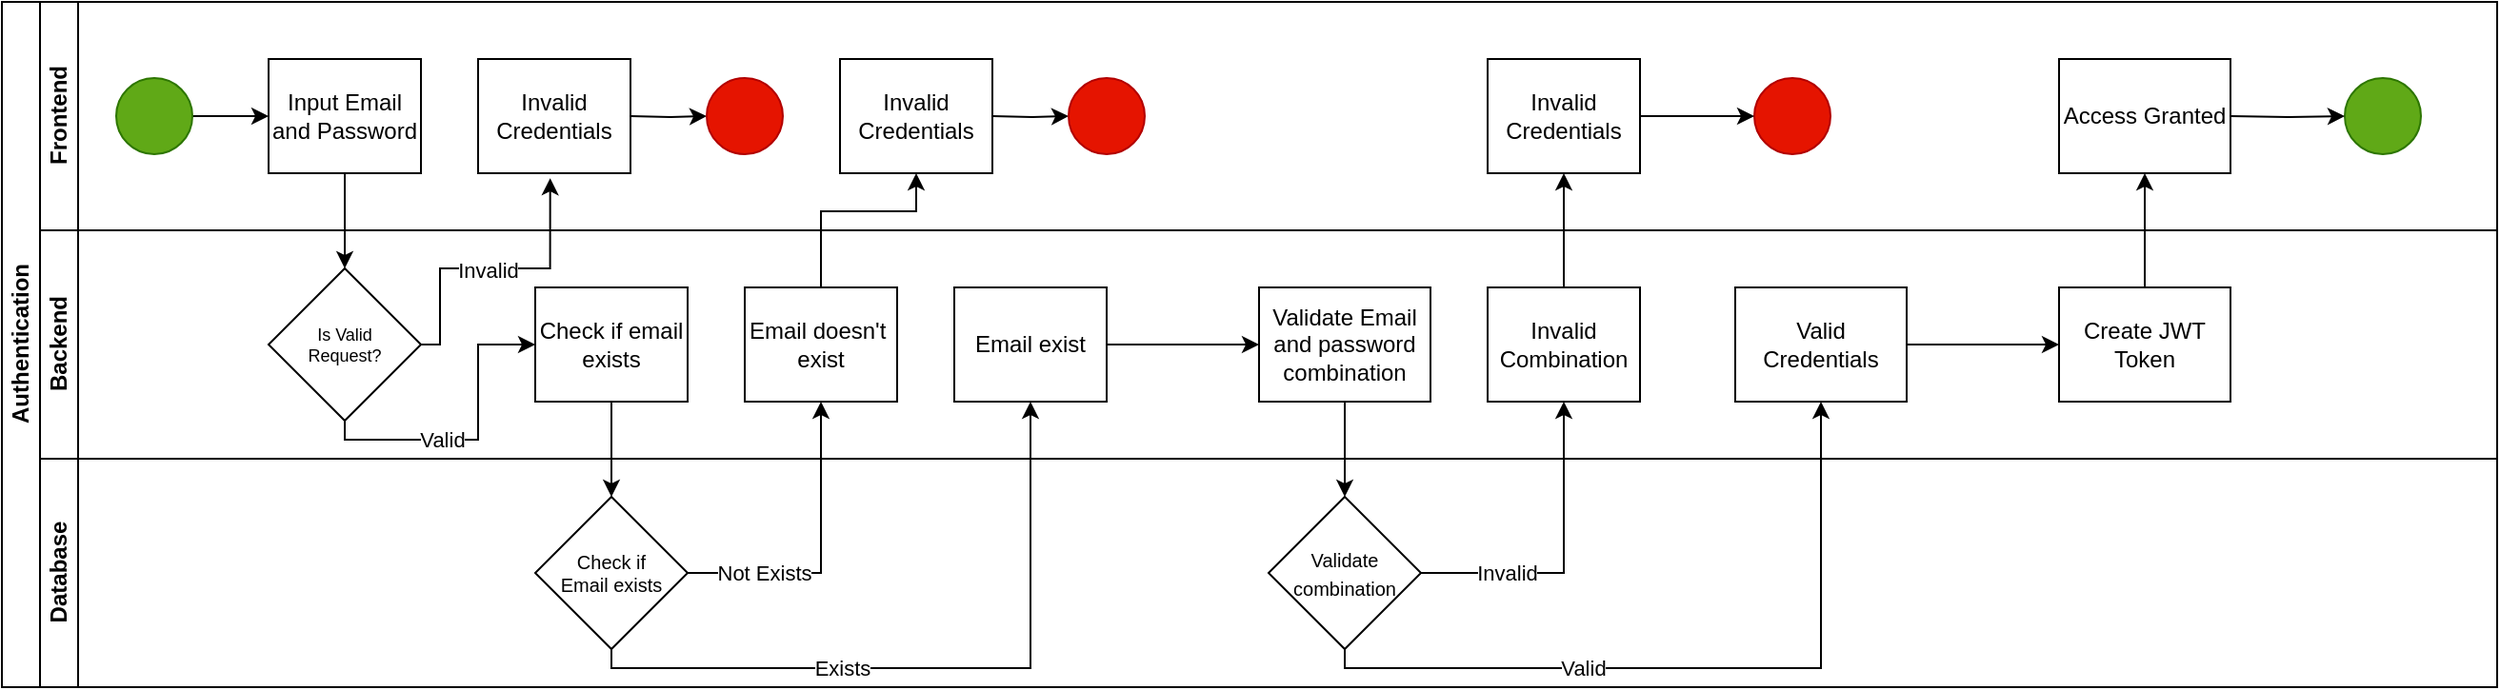 <mxfile version="21.0.8" type="device"><diagram id="prtHgNgQTEPvFCAcTncT" name="Page-1"><mxGraphModel dx="1500" dy="803" grid="1" gridSize="10" guides="1" tooltips="1" connect="1" arrows="1" fold="1" page="1" pageScale="1" pageWidth="827" pageHeight="1169" math="0" shadow="0"><root><mxCell id="0"/><mxCell id="1" parent="0"/><mxCell id="dNxyNK7c78bLwvsdeMH5-19" value="Authentication" style="swimlane;html=1;childLayout=stackLayout;resizeParent=1;resizeParentMax=0;horizontal=0;startSize=20;horizontalStack=0;" parent="1" vertex="1"><mxGeometry x="120" y="120" width="1310" height="360" as="geometry"/></mxCell><mxCell id="dNxyNK7c78bLwvsdeMH5-27" value="" style="edgeStyle=orthogonalEdgeStyle;rounded=0;orthogonalLoop=1;jettySize=auto;html=1;endArrow=classic;endFill=1;entryX=0.5;entryY=0;entryDx=0;entryDy=0;" parent="dNxyNK7c78bLwvsdeMH5-19" source="dNxyNK7c78bLwvsdeMH5-24" target="WztMnpQv50EuvXZariqb-1" edge="1"><mxGeometry relative="1" as="geometry"><mxPoint x="180" y="150" as="targetPoint"/></mxGeometry></mxCell><mxCell id="dNxyNK7c78bLwvsdeMH5-20" value="Frontend" style="swimlane;html=1;startSize=20;horizontal=0;" parent="dNxyNK7c78bLwvsdeMH5-19" vertex="1"><mxGeometry x="20" width="1290" height="120" as="geometry"/></mxCell><mxCell id="dNxyNK7c78bLwvsdeMH5-25" value="" style="edgeStyle=orthogonalEdgeStyle;rounded=0;orthogonalLoop=1;jettySize=auto;html=1;" parent="dNxyNK7c78bLwvsdeMH5-20" source="dNxyNK7c78bLwvsdeMH5-23" target="dNxyNK7c78bLwvsdeMH5-24" edge="1"><mxGeometry relative="1" as="geometry"/></mxCell><mxCell id="dNxyNK7c78bLwvsdeMH5-23" value="" style="ellipse;whiteSpace=wrap;html=1;fillColor=#60a917;strokeColor=#2D7600;fontColor=#ffffff;" parent="dNxyNK7c78bLwvsdeMH5-20" vertex="1"><mxGeometry x="40" y="40" width="40" height="40" as="geometry"/></mxCell><mxCell id="dNxyNK7c78bLwvsdeMH5-24" value="Input Email and Password" style="rounded=0;whiteSpace=wrap;html=1;fontFamily=Helvetica;fontSize=12;fontColor=#000000;align=center;" parent="dNxyNK7c78bLwvsdeMH5-20" vertex="1"><mxGeometry x="120" y="30" width="80" height="60" as="geometry"/></mxCell><mxCell id="dNxyNK7c78bLwvsdeMH5-33" value="" style="edgeStyle=orthogonalEdgeStyle;rounded=0;orthogonalLoop=1;jettySize=auto;html=1;endArrow=classic;endFill=1;" parent="dNxyNK7c78bLwvsdeMH5-20" target="dNxyNK7c78bLwvsdeMH5-32" edge="1"><mxGeometry relative="1" as="geometry"><mxPoint x="310" y="60" as="sourcePoint"/></mxGeometry></mxCell><mxCell id="dNxyNK7c78bLwvsdeMH5-32" value="" style="ellipse;whiteSpace=wrap;html=1;fillColor=#e51400;fontColor=#ffffff;strokeColor=#B20000;" parent="dNxyNK7c78bLwvsdeMH5-20" vertex="1"><mxGeometry x="350" y="40" width="40" height="40" as="geometry"/></mxCell><mxCell id="WztMnpQv50EuvXZariqb-7" value="Invalid Credentials" style="rounded=0;whiteSpace=wrap;html=1;fontFamily=Helvetica;fontSize=12;fontColor=#000000;align=center;" vertex="1" parent="dNxyNK7c78bLwvsdeMH5-20"><mxGeometry x="230" y="30" width="80" height="60" as="geometry"/></mxCell><mxCell id="WztMnpQv50EuvXZariqb-12" value="" style="edgeStyle=orthogonalEdgeStyle;rounded=0;orthogonalLoop=1;jettySize=auto;html=1;endArrow=classic;endFill=1;" edge="1" parent="dNxyNK7c78bLwvsdeMH5-20" target="WztMnpQv50EuvXZariqb-13"><mxGeometry relative="1" as="geometry"><mxPoint x="500" y="60" as="sourcePoint"/></mxGeometry></mxCell><mxCell id="WztMnpQv50EuvXZariqb-13" value="" style="ellipse;whiteSpace=wrap;html=1;fillColor=#e51400;fontColor=#ffffff;strokeColor=#B20000;" vertex="1" parent="dNxyNK7c78bLwvsdeMH5-20"><mxGeometry x="540" y="40" width="40" height="40" as="geometry"/></mxCell><mxCell id="WztMnpQv50EuvXZariqb-14" value="Invalid Credentials" style="rounded=0;whiteSpace=wrap;html=1;fontFamily=Helvetica;fontSize=12;fontColor=#000000;align=center;" vertex="1" parent="dNxyNK7c78bLwvsdeMH5-20"><mxGeometry x="420" y="30" width="80" height="60" as="geometry"/></mxCell><mxCell id="WztMnpQv50EuvXZariqb-96" value="" style="ellipse;whiteSpace=wrap;html=1;fillColor=#e51400;fontColor=#ffffff;strokeColor=#B20000;" vertex="1" parent="dNxyNK7c78bLwvsdeMH5-20"><mxGeometry x="900" y="40" width="40" height="40" as="geometry"/></mxCell><mxCell id="WztMnpQv50EuvXZariqb-99" value="" style="edgeStyle=orthogonalEdgeStyle;rounded=0;orthogonalLoop=1;jettySize=auto;html=1;" edge="1" parent="dNxyNK7c78bLwvsdeMH5-20" source="WztMnpQv50EuvXZariqb-97" target="WztMnpQv50EuvXZariqb-96"><mxGeometry relative="1" as="geometry"/></mxCell><mxCell id="WztMnpQv50EuvXZariqb-97" value="Invalid Credentials" style="rounded=0;whiteSpace=wrap;html=1;fontFamily=Helvetica;fontSize=12;fontColor=#000000;align=center;" vertex="1" parent="dNxyNK7c78bLwvsdeMH5-20"><mxGeometry x="760" y="30" width="80" height="60" as="geometry"/></mxCell><mxCell id="WztMnpQv50EuvXZariqb-105" value="Access Granted" style="whiteSpace=wrap;html=1;fontColor=#000000;rounded=0;" vertex="1" parent="dNxyNK7c78bLwvsdeMH5-20"><mxGeometry x="1060" y="30" width="90" height="60" as="geometry"/></mxCell><mxCell id="WztMnpQv50EuvXZariqb-109" value="" style="ellipse;whiteSpace=wrap;html=1;fillColor=#60a917;fontColor=#ffffff;strokeColor=#2D7600;" vertex="1" parent="dNxyNK7c78bLwvsdeMH5-20"><mxGeometry x="1210" y="40" width="40" height="40" as="geometry"/></mxCell><mxCell id="WztMnpQv50EuvXZariqb-110" value="" style="edgeStyle=orthogonalEdgeStyle;rounded=0;orthogonalLoop=1;jettySize=auto;html=1;" edge="1" parent="dNxyNK7c78bLwvsdeMH5-20" target="WztMnpQv50EuvXZariqb-109"><mxGeometry relative="1" as="geometry"><mxPoint x="1150" y="60" as="sourcePoint"/></mxGeometry></mxCell><mxCell id="dNxyNK7c78bLwvsdeMH5-21" value="Backend" style="swimlane;html=1;startSize=20;horizontal=0;" parent="dNxyNK7c78bLwvsdeMH5-19" vertex="1"><mxGeometry x="20" y="120" width="1290" height="120" as="geometry"/></mxCell><mxCell id="WztMnpQv50EuvXZariqb-1" value="Is Valid &lt;br&gt;Request?" style="rhombus;whiteSpace=wrap;html=1;fontFamily=Helvetica;fontSize=9;fontColor=#000000;align=center;" vertex="1" parent="dNxyNK7c78bLwvsdeMH5-21"><mxGeometry x="120" y="20" width="80" height="80" as="geometry"/></mxCell><mxCell id="WztMnpQv50EuvXZariqb-4" value="Check if email&lt;br&gt;exists" style="rounded=0;whiteSpace=wrap;html=1;fontFamily=Helvetica;fontSize=12;fontColor=#000000;align=center;" vertex="1" parent="dNxyNK7c78bLwvsdeMH5-21"><mxGeometry x="260" y="30" width="80" height="60" as="geometry"/></mxCell><mxCell id="dNxyNK7c78bLwvsdeMH5-29" value="" style="edgeStyle=orthogonalEdgeStyle;rounded=0;orthogonalLoop=1;jettySize=auto;html=1;endArrow=classic;endFill=1;entryX=0;entryY=0.5;entryDx=0;entryDy=0;" parent="dNxyNK7c78bLwvsdeMH5-21" edge="1"><mxGeometry relative="1" as="geometry"><mxPoint x="160" y="100" as="sourcePoint"/><mxPoint x="260" y="60" as="targetPoint"/><Array as="points"><mxPoint x="160" y="110"/><mxPoint x="230" y="110"/><mxPoint x="230" y="60"/></Array></mxGeometry></mxCell><mxCell id="WztMnpQv50EuvXZariqb-3" value="Valid" style="edgeLabel;html=1;align=center;verticalAlign=middle;resizable=0;points=[];" vertex="1" connectable="0" parent="dNxyNK7c78bLwvsdeMH5-29"><mxGeometry x="-0.246" relative="1" as="geometry"><mxPoint as="offset"/></mxGeometry></mxCell><mxCell id="WztMnpQv50EuvXZariqb-17" value="Email doesn't&amp;nbsp;&lt;br&gt;exist" style="rounded=0;whiteSpace=wrap;html=1;fontFamily=Helvetica;fontSize=12;fontColor=#000000;align=center;" vertex="1" parent="dNxyNK7c78bLwvsdeMH5-21"><mxGeometry x="370" y="30" width="80" height="60" as="geometry"/></mxCell><mxCell id="WztMnpQv50EuvXZariqb-91" value="" style="edgeStyle=orthogonalEdgeStyle;rounded=0;orthogonalLoop=1;jettySize=auto;html=1;" edge="1" parent="dNxyNK7c78bLwvsdeMH5-21" source="WztMnpQv50EuvXZariqb-19" target="WztMnpQv50EuvXZariqb-90"><mxGeometry relative="1" as="geometry"/></mxCell><mxCell id="WztMnpQv50EuvXZariqb-19" value="Email exist" style="rounded=0;whiteSpace=wrap;html=1;fontFamily=Helvetica;fontSize=12;fontColor=#000000;align=center;" vertex="1" parent="dNxyNK7c78bLwvsdeMH5-21"><mxGeometry x="480" y="30" width="80" height="60" as="geometry"/></mxCell><mxCell id="WztMnpQv50EuvXZariqb-90" value="Validate Email and password combination" style="rounded=0;whiteSpace=wrap;html=1;fontFamily=Helvetica;fontSize=12;fontColor=#000000;align=center;" vertex="1" parent="dNxyNK7c78bLwvsdeMH5-21"><mxGeometry x="640" y="30" width="90" height="60" as="geometry"/></mxCell><mxCell id="WztMnpQv50EuvXZariqb-94" value="Invalid &lt;br&gt;Combination" style="whiteSpace=wrap;html=1;fontColor=#000000;rounded=0;" vertex="1" parent="dNxyNK7c78bLwvsdeMH5-21"><mxGeometry x="760" y="30" width="80" height="60" as="geometry"/></mxCell><mxCell id="WztMnpQv50EuvXZariqb-104" value="" style="edgeStyle=orthogonalEdgeStyle;rounded=0;orthogonalLoop=1;jettySize=auto;html=1;" edge="1" parent="dNxyNK7c78bLwvsdeMH5-21" source="WztMnpQv50EuvXZariqb-100" target="WztMnpQv50EuvXZariqb-103"><mxGeometry relative="1" as="geometry"/></mxCell><mxCell id="WztMnpQv50EuvXZariqb-100" value="Valid &lt;br&gt;Credentials" style="whiteSpace=wrap;html=1;fontColor=#000000;rounded=0;" vertex="1" parent="dNxyNK7c78bLwvsdeMH5-21"><mxGeometry x="890" y="30" width="90" height="60" as="geometry"/></mxCell><mxCell id="WztMnpQv50EuvXZariqb-103" value="Create JWT Token" style="whiteSpace=wrap;html=1;fontColor=#000000;rounded=0;" vertex="1" parent="dNxyNK7c78bLwvsdeMH5-21"><mxGeometry x="1060" y="30" width="90" height="60" as="geometry"/></mxCell><mxCell id="WztMnpQv50EuvXZariqb-8" style="edgeStyle=orthogonalEdgeStyle;rounded=0;orthogonalLoop=1;jettySize=auto;html=1;entryX=0.473;entryY=1.043;entryDx=0;entryDy=0;entryPerimeter=0;exitX=1;exitY=0.5;exitDx=0;exitDy=0;" edge="1" parent="dNxyNK7c78bLwvsdeMH5-19" source="WztMnpQv50EuvXZariqb-1" target="WztMnpQv50EuvXZariqb-7"><mxGeometry relative="1" as="geometry"><Array as="points"><mxPoint x="230" y="180"/><mxPoint x="230" y="140"/><mxPoint x="288" y="140"/></Array></mxGeometry></mxCell><mxCell id="WztMnpQv50EuvXZariqb-9" value="Invalid" style="edgeLabel;html=1;align=center;verticalAlign=middle;resizable=0;points=[];" vertex="1" connectable="0" parent="WztMnpQv50EuvXZariqb-8"><mxGeometry x="-0.04" y="-1" relative="1" as="geometry"><mxPoint as="offset"/></mxGeometry></mxCell><mxCell id="WztMnpQv50EuvXZariqb-16" value="" style="edgeStyle=orthogonalEdgeStyle;rounded=0;orthogonalLoop=1;jettySize=auto;html=1;" edge="1" parent="dNxyNK7c78bLwvsdeMH5-19" source="WztMnpQv50EuvXZariqb-4" target="WztMnpQv50EuvXZariqb-15"><mxGeometry relative="1" as="geometry"/></mxCell><mxCell id="WztMnpQv50EuvXZariqb-18" style="edgeStyle=orthogonalEdgeStyle;rounded=0;orthogonalLoop=1;jettySize=auto;html=1;entryX=0.5;entryY=1;entryDx=0;entryDy=0;" edge="1" parent="dNxyNK7c78bLwvsdeMH5-19" source="WztMnpQv50EuvXZariqb-15" target="WztMnpQv50EuvXZariqb-17"><mxGeometry relative="1" as="geometry"/></mxCell><mxCell id="WztMnpQv50EuvXZariqb-111" value="Not Exists" style="edgeLabel;html=1;align=center;verticalAlign=middle;resizable=0;points=[];" vertex="1" connectable="0" parent="WztMnpQv50EuvXZariqb-18"><mxGeometry x="-0.214" y="-2" relative="1" as="geometry"><mxPoint x="-23" y="-2" as="offset"/></mxGeometry></mxCell><mxCell id="WztMnpQv50EuvXZariqb-21" style="edgeStyle=orthogonalEdgeStyle;rounded=0;orthogonalLoop=1;jettySize=auto;html=1;entryX=0.5;entryY=1;entryDx=0;entryDy=0;exitX=0.5;exitY=1;exitDx=0;exitDy=0;" edge="1" parent="dNxyNK7c78bLwvsdeMH5-19" source="WztMnpQv50EuvXZariqb-15" target="WztMnpQv50EuvXZariqb-19"><mxGeometry relative="1" as="geometry"><Array as="points"><mxPoint x="320" y="350"/><mxPoint x="540" y="350"/></Array></mxGeometry></mxCell><mxCell id="WztMnpQv50EuvXZariqb-112" value="Exists" style="edgeLabel;html=1;align=center;verticalAlign=middle;resizable=0;points=[];" vertex="1" connectable="0" parent="WztMnpQv50EuvXZariqb-21"><mxGeometry x="-0.079" y="4" relative="1" as="geometry"><mxPoint x="-40" y="4" as="offset"/></mxGeometry></mxCell><mxCell id="WztMnpQv50EuvXZariqb-22" style="edgeStyle=orthogonalEdgeStyle;rounded=0;orthogonalLoop=1;jettySize=auto;html=1;entryX=0.5;entryY=1;entryDx=0;entryDy=0;" edge="1" parent="dNxyNK7c78bLwvsdeMH5-19" source="WztMnpQv50EuvXZariqb-17" target="WztMnpQv50EuvXZariqb-14"><mxGeometry relative="1" as="geometry"><Array as="points"><mxPoint x="430" y="110"/><mxPoint x="480" y="110"/></Array></mxGeometry></mxCell><mxCell id="WztMnpQv50EuvXZariqb-93" value="" style="edgeStyle=orthogonalEdgeStyle;rounded=0;orthogonalLoop=1;jettySize=auto;html=1;" edge="1" parent="dNxyNK7c78bLwvsdeMH5-19" source="WztMnpQv50EuvXZariqb-90" target="WztMnpQv50EuvXZariqb-92"><mxGeometry relative="1" as="geometry"/></mxCell><mxCell id="dNxyNK7c78bLwvsdeMH5-22" value="Database" style="swimlane;html=1;startSize=20;horizontal=0;" parent="dNxyNK7c78bLwvsdeMH5-19" vertex="1"><mxGeometry x="20" y="240" width="1290" height="120" as="geometry"/></mxCell><mxCell id="WztMnpQv50EuvXZariqb-15" value="&lt;font style=&quot;font-size: 10px;&quot;&gt;Check if &lt;br style=&quot;font-size: 10px;&quot;&gt;Email exists&lt;/font&gt;" style="rhombus;whiteSpace=wrap;html=1;fontColor=#000000;rounded=0;fontSize=10;" vertex="1" parent="dNxyNK7c78bLwvsdeMH5-22"><mxGeometry x="260" y="20" width="80" height="80" as="geometry"/></mxCell><mxCell id="WztMnpQv50EuvXZariqb-92" value="&lt;font style=&quot;font-size: 10px;&quot;&gt;Validate combination&lt;/font&gt;" style="rhombus;whiteSpace=wrap;html=1;fontColor=#000000;rounded=0;" vertex="1" parent="dNxyNK7c78bLwvsdeMH5-22"><mxGeometry x="645" y="20" width="80" height="80" as="geometry"/></mxCell><mxCell id="WztMnpQv50EuvXZariqb-95" value="Invalid" style="edgeStyle=orthogonalEdgeStyle;rounded=0;orthogonalLoop=1;jettySize=auto;html=1;" edge="1" parent="dNxyNK7c78bLwvsdeMH5-19" source="WztMnpQv50EuvXZariqb-92" target="WztMnpQv50EuvXZariqb-94"><mxGeometry x="-0.455" relative="1" as="geometry"><mxPoint as="offset"/></mxGeometry></mxCell><mxCell id="WztMnpQv50EuvXZariqb-98" value="" style="edgeStyle=orthogonalEdgeStyle;rounded=0;orthogonalLoop=1;jettySize=auto;html=1;" edge="1" parent="dNxyNK7c78bLwvsdeMH5-19" source="WztMnpQv50EuvXZariqb-94" target="WztMnpQv50EuvXZariqb-97"><mxGeometry relative="1" as="geometry"/></mxCell><mxCell id="WztMnpQv50EuvXZariqb-101" value="" style="edgeStyle=orthogonalEdgeStyle;rounded=0;orthogonalLoop=1;jettySize=auto;html=1;exitX=0.5;exitY=1;exitDx=0;exitDy=0;" edge="1" parent="dNxyNK7c78bLwvsdeMH5-19" source="WztMnpQv50EuvXZariqb-92" target="WztMnpQv50EuvXZariqb-100"><mxGeometry relative="1" as="geometry"><Array as="points"><mxPoint x="705" y="350"/><mxPoint x="955" y="350"/></Array></mxGeometry></mxCell><mxCell id="WztMnpQv50EuvXZariqb-102" value="Valid" style="edgeLabel;html=1;align=center;verticalAlign=middle;resizable=0;points=[];" vertex="1" connectable="0" parent="WztMnpQv50EuvXZariqb-101"><mxGeometry x="-0.025" y="7" relative="1" as="geometry"><mxPoint x="-60" y="7" as="offset"/></mxGeometry></mxCell><mxCell id="WztMnpQv50EuvXZariqb-106" value="" style="edgeStyle=orthogonalEdgeStyle;rounded=0;orthogonalLoop=1;jettySize=auto;html=1;" edge="1" parent="dNxyNK7c78bLwvsdeMH5-19" source="WztMnpQv50EuvXZariqb-103" target="WztMnpQv50EuvXZariqb-105"><mxGeometry relative="1" as="geometry"/></mxCell></root></mxGraphModel></diagram></mxfile>